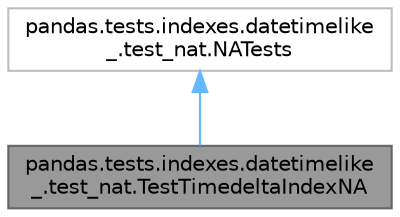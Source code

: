 digraph "pandas.tests.indexes.datetimelike_.test_nat.TestTimedeltaIndexNA"
{
 // LATEX_PDF_SIZE
  bgcolor="transparent";
  edge [fontname=Helvetica,fontsize=10,labelfontname=Helvetica,labelfontsize=10];
  node [fontname=Helvetica,fontsize=10,shape=box,height=0.2,width=0.4];
  Node1 [id="Node000001",label="pandas.tests.indexes.datetimelike\l_.test_nat.TestTimedeltaIndexNA",height=0.2,width=0.4,color="gray40", fillcolor="grey60", style="filled", fontcolor="black",tooltip=" "];
  Node2 -> Node1 [id="edge2_Node000001_Node000002",dir="back",color="steelblue1",style="solid",tooltip=" "];
  Node2 [id="Node000002",label="pandas.tests.indexes.datetimelike\l_.test_nat.NATests",height=0.2,width=0.4,color="grey75", fillcolor="white", style="filled",URL="$d8/d8f/classpandas_1_1tests_1_1indexes_1_1datetimelike___1_1test__nat_1_1NATests.html",tooltip=" "];
}
